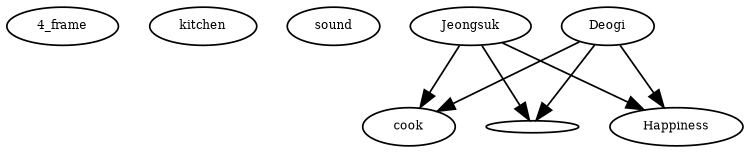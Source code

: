 digraph G {
	graph [dpi=300 rankdir=TB rotate=0 size="5,5"]
	node [fontsize=7 height=0.1]
	edge [fontsize=7]
	"4_frame"
	kitchen
	sound
	Jeongsuk
	cook
	""
	Happiness
	Jeongsuk -> cook
	Jeongsuk -> ""
	Jeongsuk -> Happiness
	Deogi
	cook
	""
	Happiness
	Deogi -> cook
	Deogi -> ""
	Deogi -> Happiness
}
